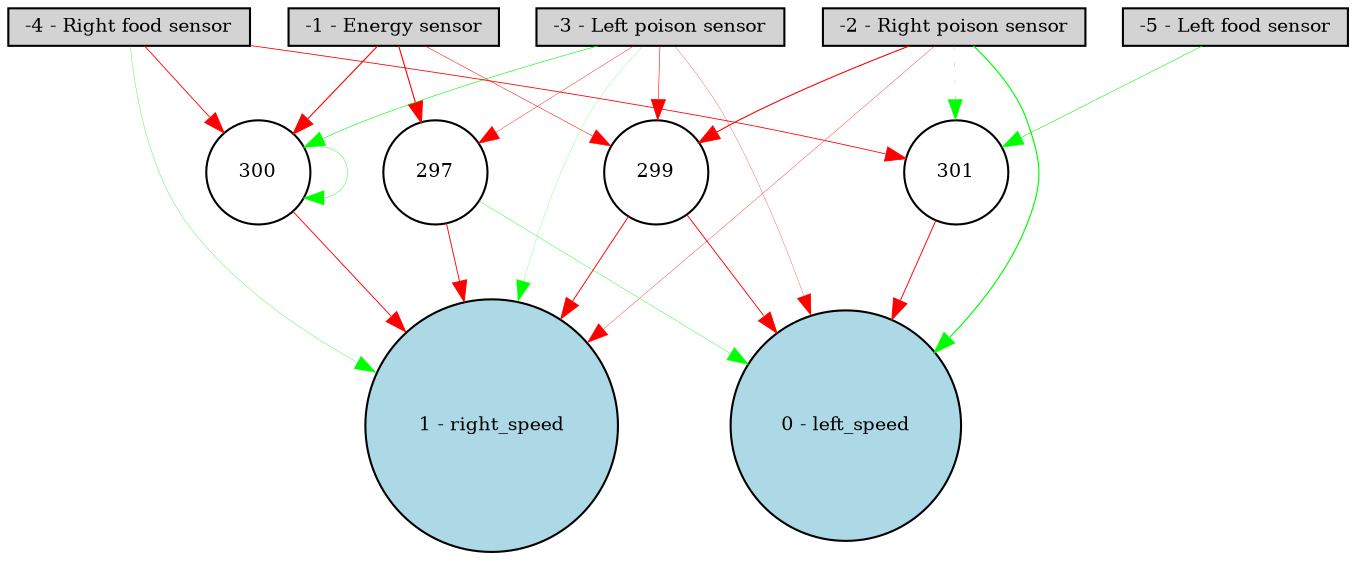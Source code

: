 digraph {
	node [fontsize=9 height=0.2 shape=circle width=0.2]
	"-1 - Energy sensor" [fillcolor=lightgray shape=box style=filled]
	"-2 - Right poison sensor" [fillcolor=lightgray shape=box style=filled]
	"-3 - Left poison sensor" [fillcolor=lightgray shape=box style=filled]
	"-4 - Right food sensor" [fillcolor=lightgray shape=box style=filled]
	"-5 - Left food sensor" [fillcolor=lightgray shape=box style=filled]
	"0 - left_speed" [fillcolor=lightblue style=filled]
	"1 - right_speed" [fillcolor=lightblue style=filled]
	297 [fillcolor=white style=filled]
	299 [fillcolor=white style=filled]
	300 [fillcolor=white style=filled]
	301 [fillcolor=white style=filled]
	"-2 - Right poison sensor" -> "0 - left_speed" [color=green penwidth=0.5675560782494938 style=solid]
	"-4 - Right food sensor" -> "1 - right_speed" [color=green penwidth=0.16308702955036147 style=solid]
	"-3 - Left poison sensor" -> 299 [color=red penwidth=0.2715212380588947 style=solid]
	301 -> "0 - left_speed" [color=red penwidth=0.45443358737283734 style=solid]
	299 -> "0 - left_speed" [color=red penwidth=0.43928428065347525 style=solid]
	"-1 - Energy sensor" -> 300 [color=red penwidth=0.5345425321522084 style=solid]
	"-3 - Left poison sensor" -> 300 [color=green penwidth=0.2926141252665285 style=solid]
	297 -> "1 - right_speed" [color=red penwidth=0.43797019055267017 style=solid]
	"-2 - Right poison sensor" -> 301 [color=green penwidth=0.13684653762165766 style=dotted]
	300 -> "1 - right_speed" [color=red penwidth=0.44694624365117785 style=solid]
	"-1 - Energy sensor" -> 297 [color=red penwidth=0.5331773467566517 style=solid]
	299 -> "1 - right_speed" [color=red penwidth=0.4574892643092787 style=solid]
	"-2 - Right poison sensor" -> "1 - right_speed" [color=red penwidth=0.16685557624946767 style=solid]
	"-1 - Energy sensor" -> 299 [color=red penwidth=0.2465880150830769 style=solid]
	"-5 - Left food sensor" -> 301 [color=green penwidth=0.26891628938075207 style=solid]
	"-3 - Left poison sensor" -> "1 - right_speed" [color=green penwidth=0.10132989090438138 style=solid]
	"-2 - Right poison sensor" -> 299 [color=red penwidth=0.5211508784280332 style=solid]
	"-3 - Left poison sensor" -> "0 - left_speed" [color=red penwidth=0.13409369362423731 style=solid]
	297 -> "0 - left_speed" [color=green penwidth=0.18969528200877045 style=solid]
	"-4 - Right food sensor" -> 300 [color=red penwidth=0.4278728381501581 style=solid]
	300 -> 300 [color=green penwidth=0.18808286382108613 style=solid]
	"-4 - Right food sensor" -> 301 [color=red penwidth=0.39855987519218405 style=solid]
	"-3 - Left poison sensor" -> 297 [color=red penwidth=0.1936834538855869 style=solid]
}
